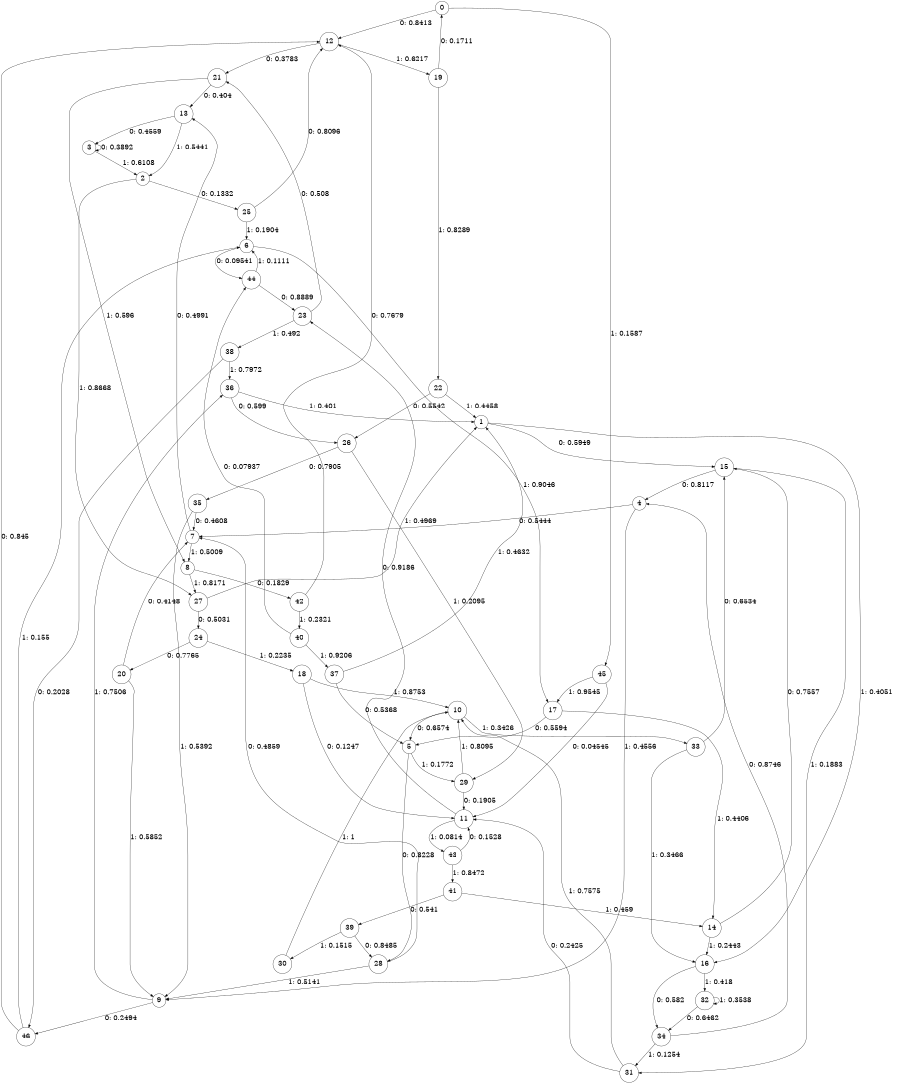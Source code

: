 digraph "ch26concat_phase3_L9" {
size = "6,8.5";
ratio = "fill";
node [shape = circle];
node [fontsize = 24];
edge [fontsize = 24];
0 -> 12 [label = "0: 0.8413   "];
0 -> 45 [label = "1: 0.1587   "];
1 -> 15 [label = "0: 0.5949   "];
1 -> 16 [label = "1: 0.4051   "];
2 -> 25 [label = "0: 0.1332   "];
2 -> 27 [label = "1: 0.8668   "];
3 -> 3 [label = "0: 0.3892   "];
3 -> 2 [label = "1: 0.6108   "];
4 -> 7 [label = "0: 0.5444   "];
4 -> 9 [label = "1: 0.4556   "];
5 -> 28 [label = "0: 0.8228   "];
5 -> 29 [label = "1: 0.1772   "];
6 -> 44 [label = "0: 0.09541  "];
6 -> 17 [label = "1: 0.9046   "];
7 -> 13 [label = "0: 0.4991   "];
7 -> 8 [label = "1: 0.5009   "];
8 -> 42 [label = "0: 0.1829   "];
8 -> 27 [label = "1: 0.8171   "];
9 -> 46 [label = "0: 0.2494   "];
9 -> 36 [label = "1: 0.7506   "];
10 -> 5 [label = "0: 0.6574   "];
10 -> 33 [label = "1: 0.3426   "];
11 -> 23 [label = "0: 0.9186   "];
11 -> 43 [label = "1: 0.0814   "];
12 -> 21 [label = "0: 0.3783   "];
12 -> 19 [label = "1: 0.6217   "];
13 -> 3 [label = "0: 0.4559   "];
13 -> 2 [label = "1: 0.5441   "];
14 -> 15 [label = "0: 0.7557   "];
14 -> 16 [label = "1: 0.2443   "];
15 -> 4 [label = "0: 0.8117   "];
15 -> 31 [label = "1: 0.1883   "];
16 -> 34 [label = "0: 0.582    "];
16 -> 32 [label = "1: 0.418    "];
17 -> 5 [label = "0: 0.5594   "];
17 -> 14 [label = "1: 0.4406   "];
18 -> 11 [label = "0: 0.1247   "];
18 -> 10 [label = "1: 0.8753   "];
19 -> 0 [label = "0: 0.1711   "];
19 -> 22 [label = "1: 0.8289   "];
20 -> 7 [label = "0: 0.4148   "];
20 -> 9 [label = "1: 0.5852   "];
21 -> 13 [label = "0: 0.404    "];
21 -> 8 [label = "1: 0.596    "];
22 -> 26 [label = "0: 0.5542   "];
22 -> 1 [label = "1: 0.4458   "];
23 -> 21 [label = "0: 0.508    "];
23 -> 38 [label = "1: 0.492    "];
24 -> 20 [label = "0: 0.7765   "];
24 -> 18 [label = "1: 0.2235   "];
25 -> 12 [label = "0: 0.8096   "];
25 -> 6 [label = "1: 0.1904   "];
26 -> 35 [label = "0: 0.7905   "];
26 -> 29 [label = "1: 0.2095   "];
27 -> 24 [label = "0: 0.5031   "];
27 -> 1 [label = "1: 0.4969   "];
28 -> 7 [label = "0: 0.4859   "];
28 -> 9 [label = "1: 0.5141   "];
29 -> 11 [label = "0: 0.1905   "];
29 -> 10 [label = "1: 0.8095   "];
30 -> 10 [label = "1: 1        "];
31 -> 11 [label = "0: 0.2425   "];
31 -> 10 [label = "1: 0.7575   "];
32 -> 34 [label = "0: 0.6462   "];
32 -> 32 [label = "1: 0.3538   "];
33 -> 15 [label = "0: 0.6534   "];
33 -> 16 [label = "1: 0.3466   "];
34 -> 4 [label = "0: 0.8746   "];
34 -> 31 [label = "1: 0.1254   "];
35 -> 7 [label = "0: 0.4608   "];
35 -> 9 [label = "1: 0.5392   "];
36 -> 26 [label = "0: 0.599    "];
36 -> 1 [label = "1: 0.401    "];
37 -> 5 [label = "0: 0.5368   "];
37 -> 1 [label = "1: 0.4632   "];
38 -> 46 [label = "0: 0.2028   "];
38 -> 36 [label = "1: 0.7972   "];
39 -> 28 [label = "0: 0.8485   "];
39 -> 30 [label = "1: 0.1515   "];
40 -> 44 [label = "0: 0.07937  "];
40 -> 37 [label = "1: 0.9206   "];
41 -> 39 [label = "0: 0.541    "];
41 -> 14 [label = "1: 0.459    "];
42 -> 12 [label = "0: 0.7679   "];
42 -> 40 [label = "1: 0.2321   "];
43 -> 11 [label = "0: 0.1528   "];
43 -> 41 [label = "1: 0.8472   "];
44 -> 23 [label = "0: 0.8889   "];
44 -> 6 [label = "1: 0.1111   "];
45 -> 11 [label = "0: 0.04545  "];
45 -> 17 [label = "1: 0.9545   "];
46 -> 12 [label = "0: 0.845    "];
46 -> 6 [label = "1: 0.155    "];
}